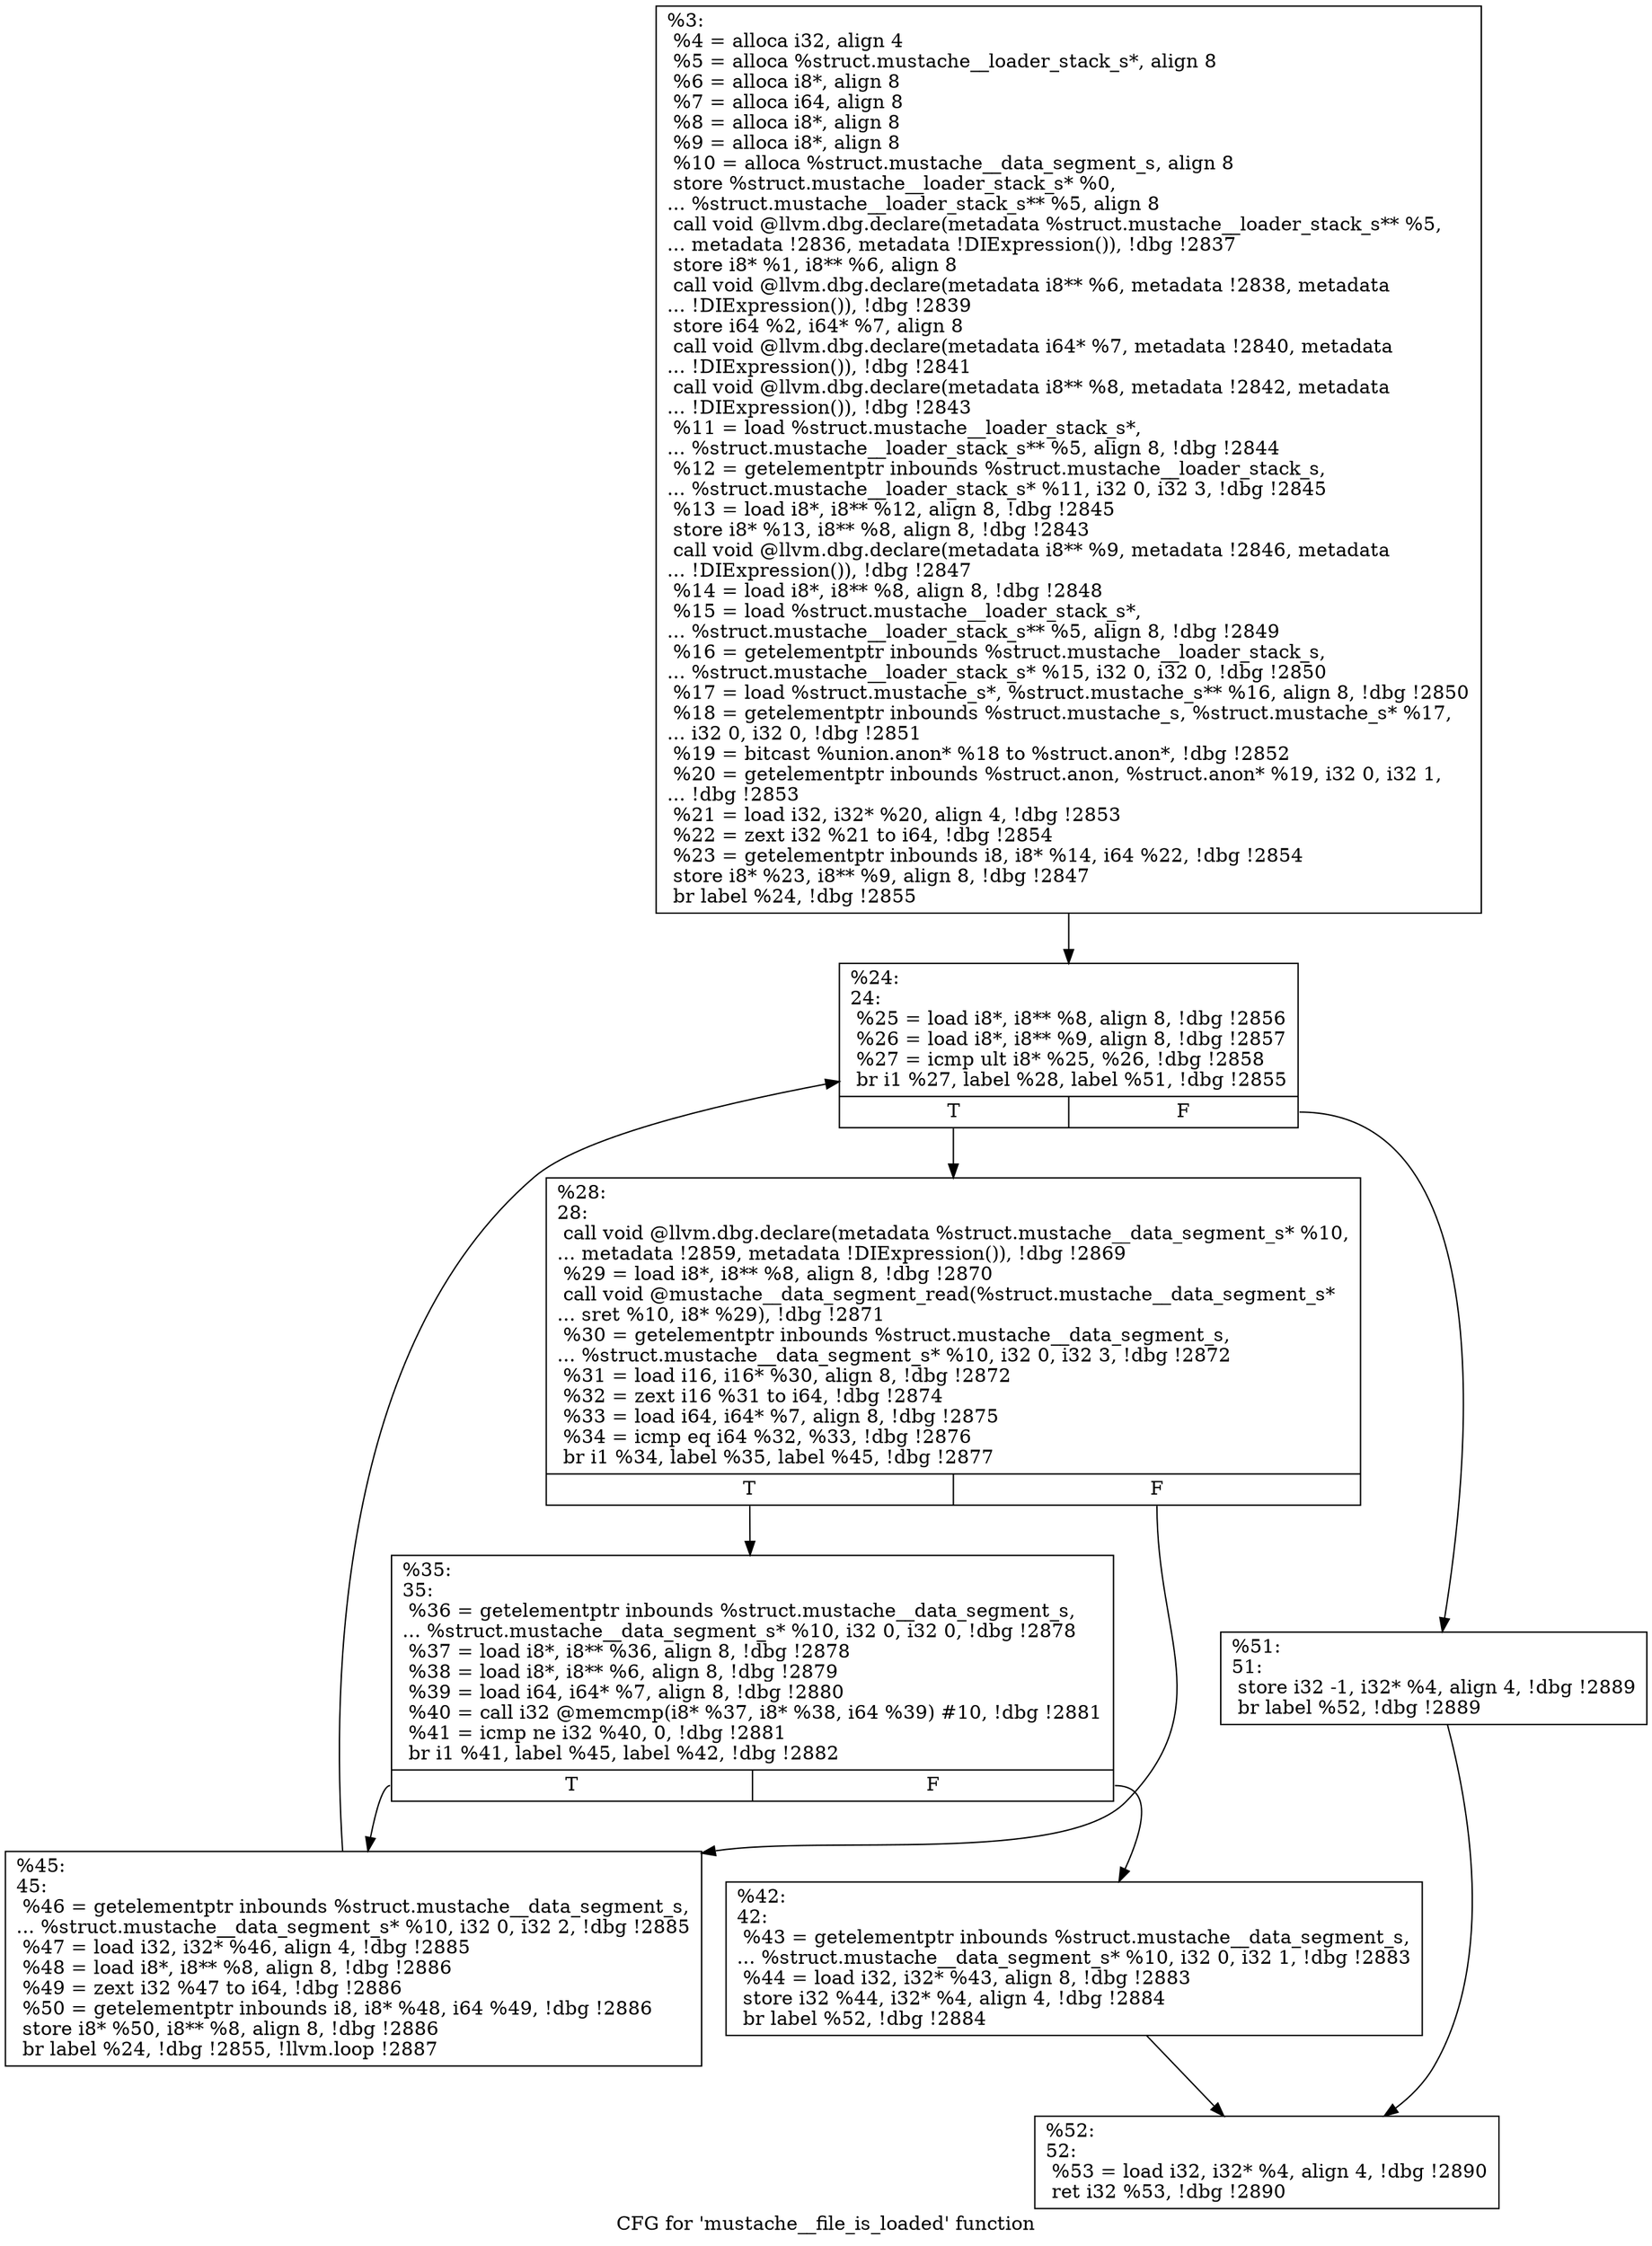 digraph "CFG for 'mustache__file_is_loaded' function" {
	label="CFG for 'mustache__file_is_loaded' function";

	Node0x556851fbf850 [shape=record,label="{%3:\l  %4 = alloca i32, align 4\l  %5 = alloca %struct.mustache__loader_stack_s*, align 8\l  %6 = alloca i8*, align 8\l  %7 = alloca i64, align 8\l  %8 = alloca i8*, align 8\l  %9 = alloca i8*, align 8\l  %10 = alloca %struct.mustache__data_segment_s, align 8\l  store %struct.mustache__loader_stack_s* %0,\l... %struct.mustache__loader_stack_s** %5, align 8\l  call void @llvm.dbg.declare(metadata %struct.mustache__loader_stack_s** %5,\l... metadata !2836, metadata !DIExpression()), !dbg !2837\l  store i8* %1, i8** %6, align 8\l  call void @llvm.dbg.declare(metadata i8** %6, metadata !2838, metadata\l... !DIExpression()), !dbg !2839\l  store i64 %2, i64* %7, align 8\l  call void @llvm.dbg.declare(metadata i64* %7, metadata !2840, metadata\l... !DIExpression()), !dbg !2841\l  call void @llvm.dbg.declare(metadata i8** %8, metadata !2842, metadata\l... !DIExpression()), !dbg !2843\l  %11 = load %struct.mustache__loader_stack_s*,\l... %struct.mustache__loader_stack_s** %5, align 8, !dbg !2844\l  %12 = getelementptr inbounds %struct.mustache__loader_stack_s,\l... %struct.mustache__loader_stack_s* %11, i32 0, i32 3, !dbg !2845\l  %13 = load i8*, i8** %12, align 8, !dbg !2845\l  store i8* %13, i8** %8, align 8, !dbg !2843\l  call void @llvm.dbg.declare(metadata i8** %9, metadata !2846, metadata\l... !DIExpression()), !dbg !2847\l  %14 = load i8*, i8** %8, align 8, !dbg !2848\l  %15 = load %struct.mustache__loader_stack_s*,\l... %struct.mustache__loader_stack_s** %5, align 8, !dbg !2849\l  %16 = getelementptr inbounds %struct.mustache__loader_stack_s,\l... %struct.mustache__loader_stack_s* %15, i32 0, i32 0, !dbg !2850\l  %17 = load %struct.mustache_s*, %struct.mustache_s** %16, align 8, !dbg !2850\l  %18 = getelementptr inbounds %struct.mustache_s, %struct.mustache_s* %17,\l... i32 0, i32 0, !dbg !2851\l  %19 = bitcast %union.anon* %18 to %struct.anon*, !dbg !2852\l  %20 = getelementptr inbounds %struct.anon, %struct.anon* %19, i32 0, i32 1,\l... !dbg !2853\l  %21 = load i32, i32* %20, align 4, !dbg !2853\l  %22 = zext i32 %21 to i64, !dbg !2854\l  %23 = getelementptr inbounds i8, i8* %14, i64 %22, !dbg !2854\l  store i8* %23, i8** %9, align 8, !dbg !2847\l  br label %24, !dbg !2855\l}"];
	Node0x556851fbf850 -> Node0x556851fbf8a0;
	Node0x556851fbf8a0 [shape=record,label="{%24:\l24:                                               \l  %25 = load i8*, i8** %8, align 8, !dbg !2856\l  %26 = load i8*, i8** %9, align 8, !dbg !2857\l  %27 = icmp ult i8* %25, %26, !dbg !2858\l  br i1 %27, label %28, label %51, !dbg !2855\l|{<s0>T|<s1>F}}"];
	Node0x556851fbf8a0:s0 -> Node0x556851fbf8f0;
	Node0x556851fbf8a0:s1 -> Node0x556851fbfa30;
	Node0x556851fbf8f0 [shape=record,label="{%28:\l28:                                               \l  call void @llvm.dbg.declare(metadata %struct.mustache__data_segment_s* %10,\l... metadata !2859, metadata !DIExpression()), !dbg !2869\l  %29 = load i8*, i8** %8, align 8, !dbg !2870\l  call void @mustache__data_segment_read(%struct.mustache__data_segment_s*\l... sret %10, i8* %29), !dbg !2871\l  %30 = getelementptr inbounds %struct.mustache__data_segment_s,\l... %struct.mustache__data_segment_s* %10, i32 0, i32 3, !dbg !2872\l  %31 = load i16, i16* %30, align 8, !dbg !2872\l  %32 = zext i16 %31 to i64, !dbg !2874\l  %33 = load i64, i64* %7, align 8, !dbg !2875\l  %34 = icmp eq i64 %32, %33, !dbg !2876\l  br i1 %34, label %35, label %45, !dbg !2877\l|{<s0>T|<s1>F}}"];
	Node0x556851fbf8f0:s0 -> Node0x556851fbf940;
	Node0x556851fbf8f0:s1 -> Node0x556851fbf9e0;
	Node0x556851fbf940 [shape=record,label="{%35:\l35:                                               \l  %36 = getelementptr inbounds %struct.mustache__data_segment_s,\l... %struct.mustache__data_segment_s* %10, i32 0, i32 0, !dbg !2878\l  %37 = load i8*, i8** %36, align 8, !dbg !2878\l  %38 = load i8*, i8** %6, align 8, !dbg !2879\l  %39 = load i64, i64* %7, align 8, !dbg !2880\l  %40 = call i32 @memcmp(i8* %37, i8* %38, i64 %39) #10, !dbg !2881\l  %41 = icmp ne i32 %40, 0, !dbg !2881\l  br i1 %41, label %45, label %42, !dbg !2882\l|{<s0>T|<s1>F}}"];
	Node0x556851fbf940:s0 -> Node0x556851fbf9e0;
	Node0x556851fbf940:s1 -> Node0x556851fbf990;
	Node0x556851fbf990 [shape=record,label="{%42:\l42:                                               \l  %43 = getelementptr inbounds %struct.mustache__data_segment_s,\l... %struct.mustache__data_segment_s* %10, i32 0, i32 1, !dbg !2883\l  %44 = load i32, i32* %43, align 8, !dbg !2883\l  store i32 %44, i32* %4, align 4, !dbg !2884\l  br label %52, !dbg !2884\l}"];
	Node0x556851fbf990 -> Node0x556851fbfa80;
	Node0x556851fbf9e0 [shape=record,label="{%45:\l45:                                               \l  %46 = getelementptr inbounds %struct.mustache__data_segment_s,\l... %struct.mustache__data_segment_s* %10, i32 0, i32 2, !dbg !2885\l  %47 = load i32, i32* %46, align 4, !dbg !2885\l  %48 = load i8*, i8** %8, align 8, !dbg !2886\l  %49 = zext i32 %47 to i64, !dbg !2886\l  %50 = getelementptr inbounds i8, i8* %48, i64 %49, !dbg !2886\l  store i8* %50, i8** %8, align 8, !dbg !2886\l  br label %24, !dbg !2855, !llvm.loop !2887\l}"];
	Node0x556851fbf9e0 -> Node0x556851fbf8a0;
	Node0x556851fbfa30 [shape=record,label="{%51:\l51:                                               \l  store i32 -1, i32* %4, align 4, !dbg !2889\l  br label %52, !dbg !2889\l}"];
	Node0x556851fbfa30 -> Node0x556851fbfa80;
	Node0x556851fbfa80 [shape=record,label="{%52:\l52:                                               \l  %53 = load i32, i32* %4, align 4, !dbg !2890\l  ret i32 %53, !dbg !2890\l}"];
}
